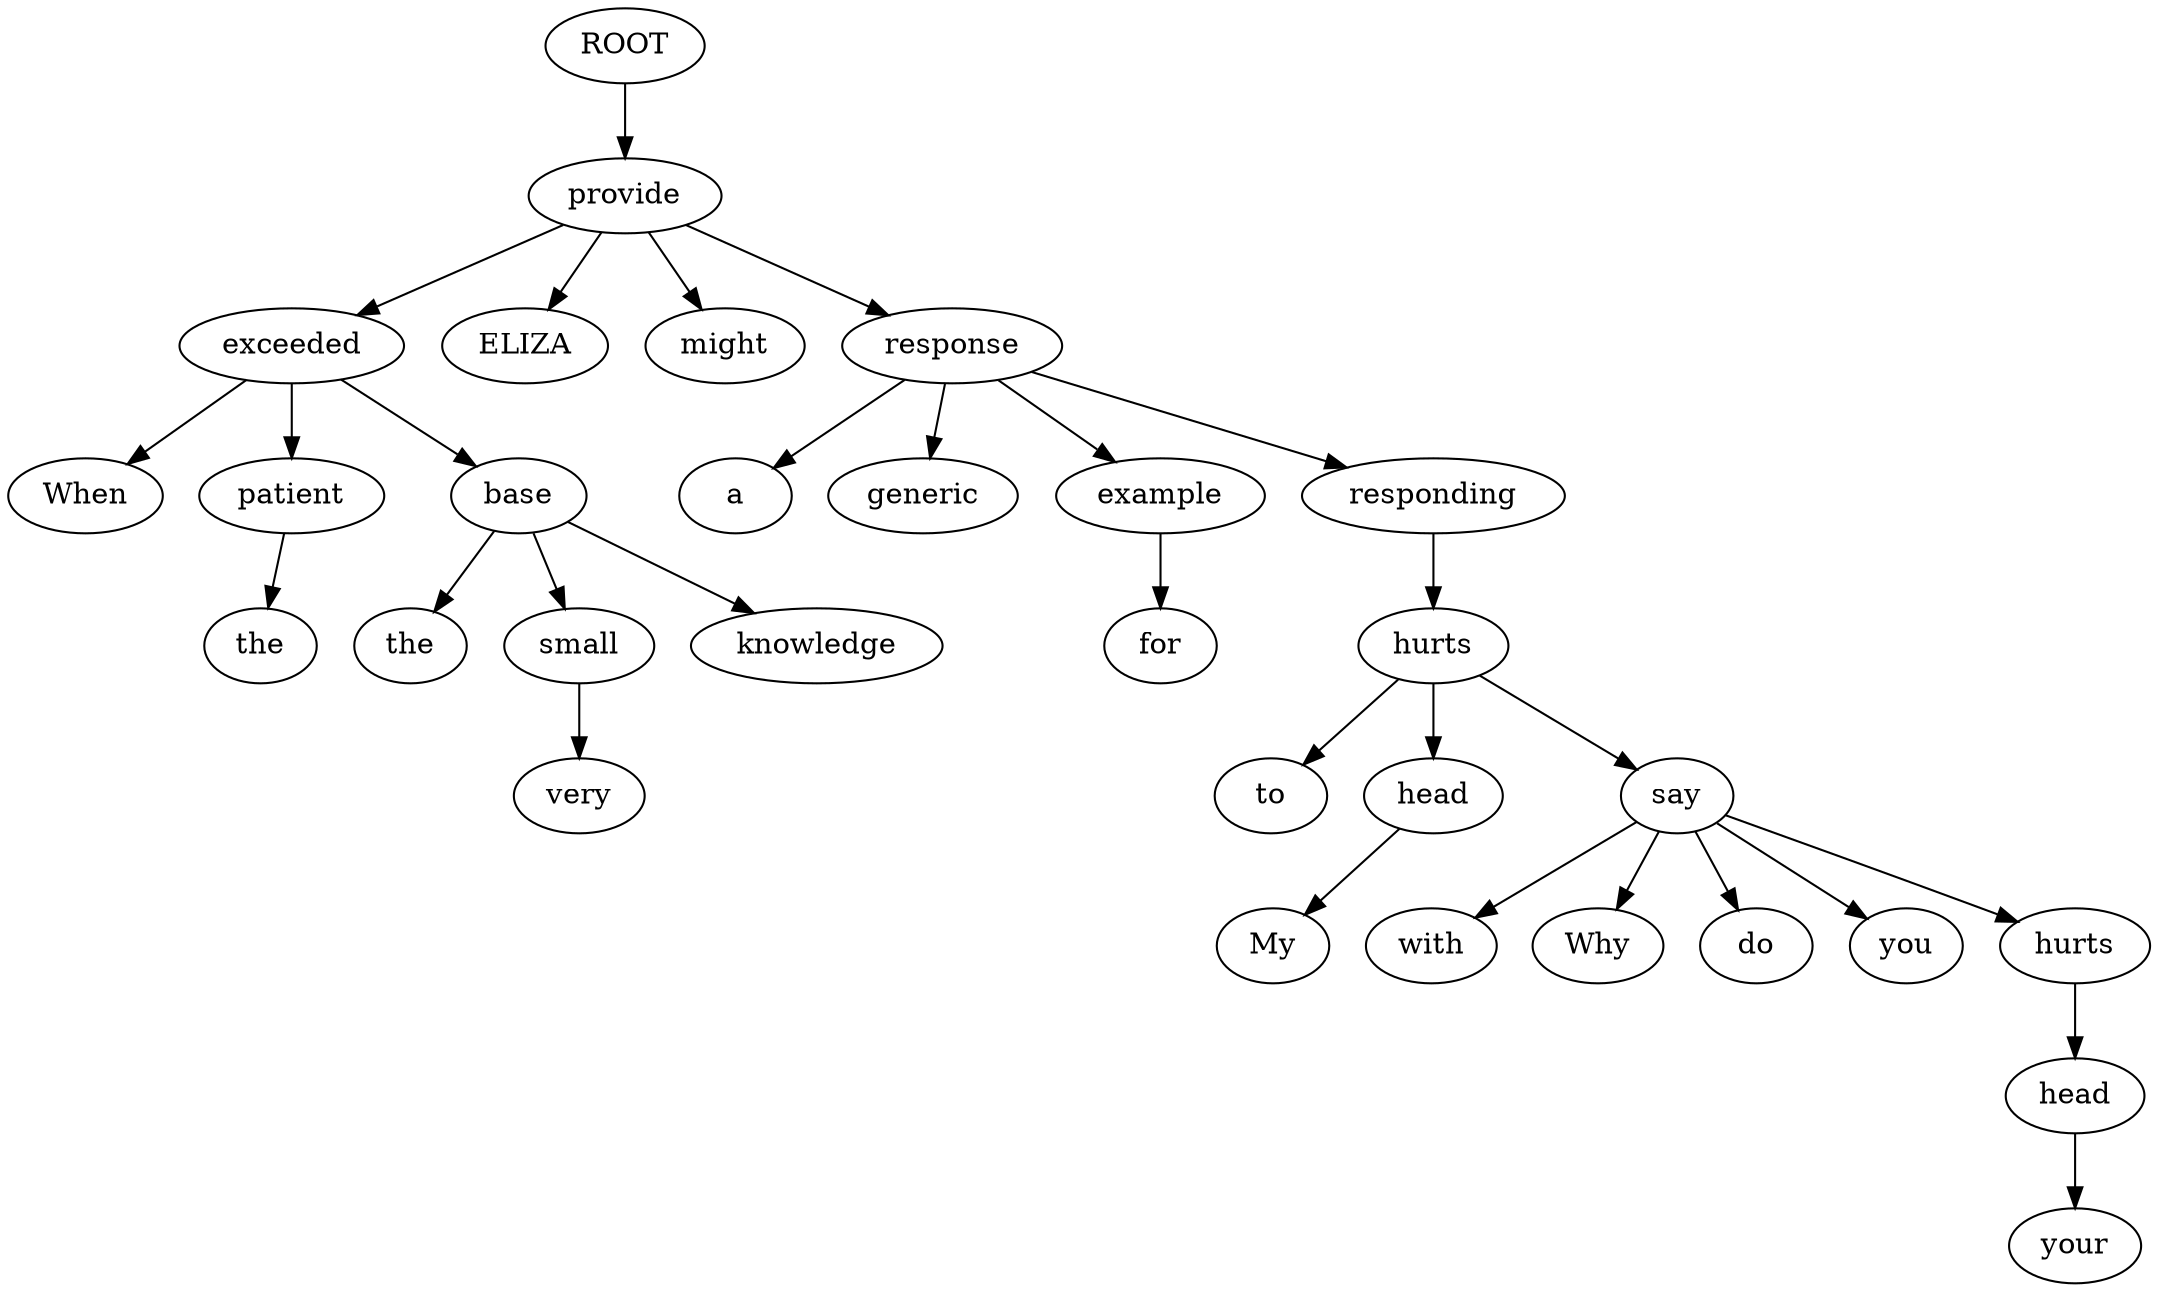 digraph graph11 {
	node0 [label="ROOT"];
	node1 [label="When"];
	node2 [label="the"];
	node4 [label="patient"];
	node6 [label="exceeded"];
	node7 [label="the"];
	node8 [label="very"];
	node9 [label="small"];
	node10 [label="knowledge"];
	node11 [label="base"];
	node13 [label="ELIZA"];
	node14 [label="might"];
	node15 [label="provide"];
	node16 [label="a"];
	node17 [label="generic"];
	node18 [label="response"];
	node20 [label="for"];
	node21 [label="example"];
	node23 [label="responding"];
	node24 [label="to"];
	node26 [label="My"];
	node27 [label="head"];
	node28 [label="hurts"];
	node30 [label="with"];
	node32 [label="Why"];
	node33 [label="do"];
	node34 [label="you"];
	node35 [label="say"];
	node36 [label="your"];
	node37 [label="head"];
	node38 [label="hurts"];
	node0 -> node15;
	node6 -> node1;
	node4 -> node2;
	node6 -> node4;
	node15 -> node6;
	node11 -> node7;
	node9 -> node8;
	node11 -> node9;
	node11 -> node10;
	node6 -> node11;
	node15 -> node13;
	node15 -> node14;
	node18 -> node16;
	node18 -> node17;
	node15 -> node18;
	node21 -> node20;
	node18 -> node21;
	node18 -> node23;
	node28 -> node24;
	node27 -> node26;
	node28 -> node27;
	node23 -> node28;
	node35 -> node30;
	node35 -> node32;
	node35 -> node33;
	node35 -> node34;
	node28 -> node35;
	node37 -> node36;
	node38 -> node37;
	node35 -> node38;
}

